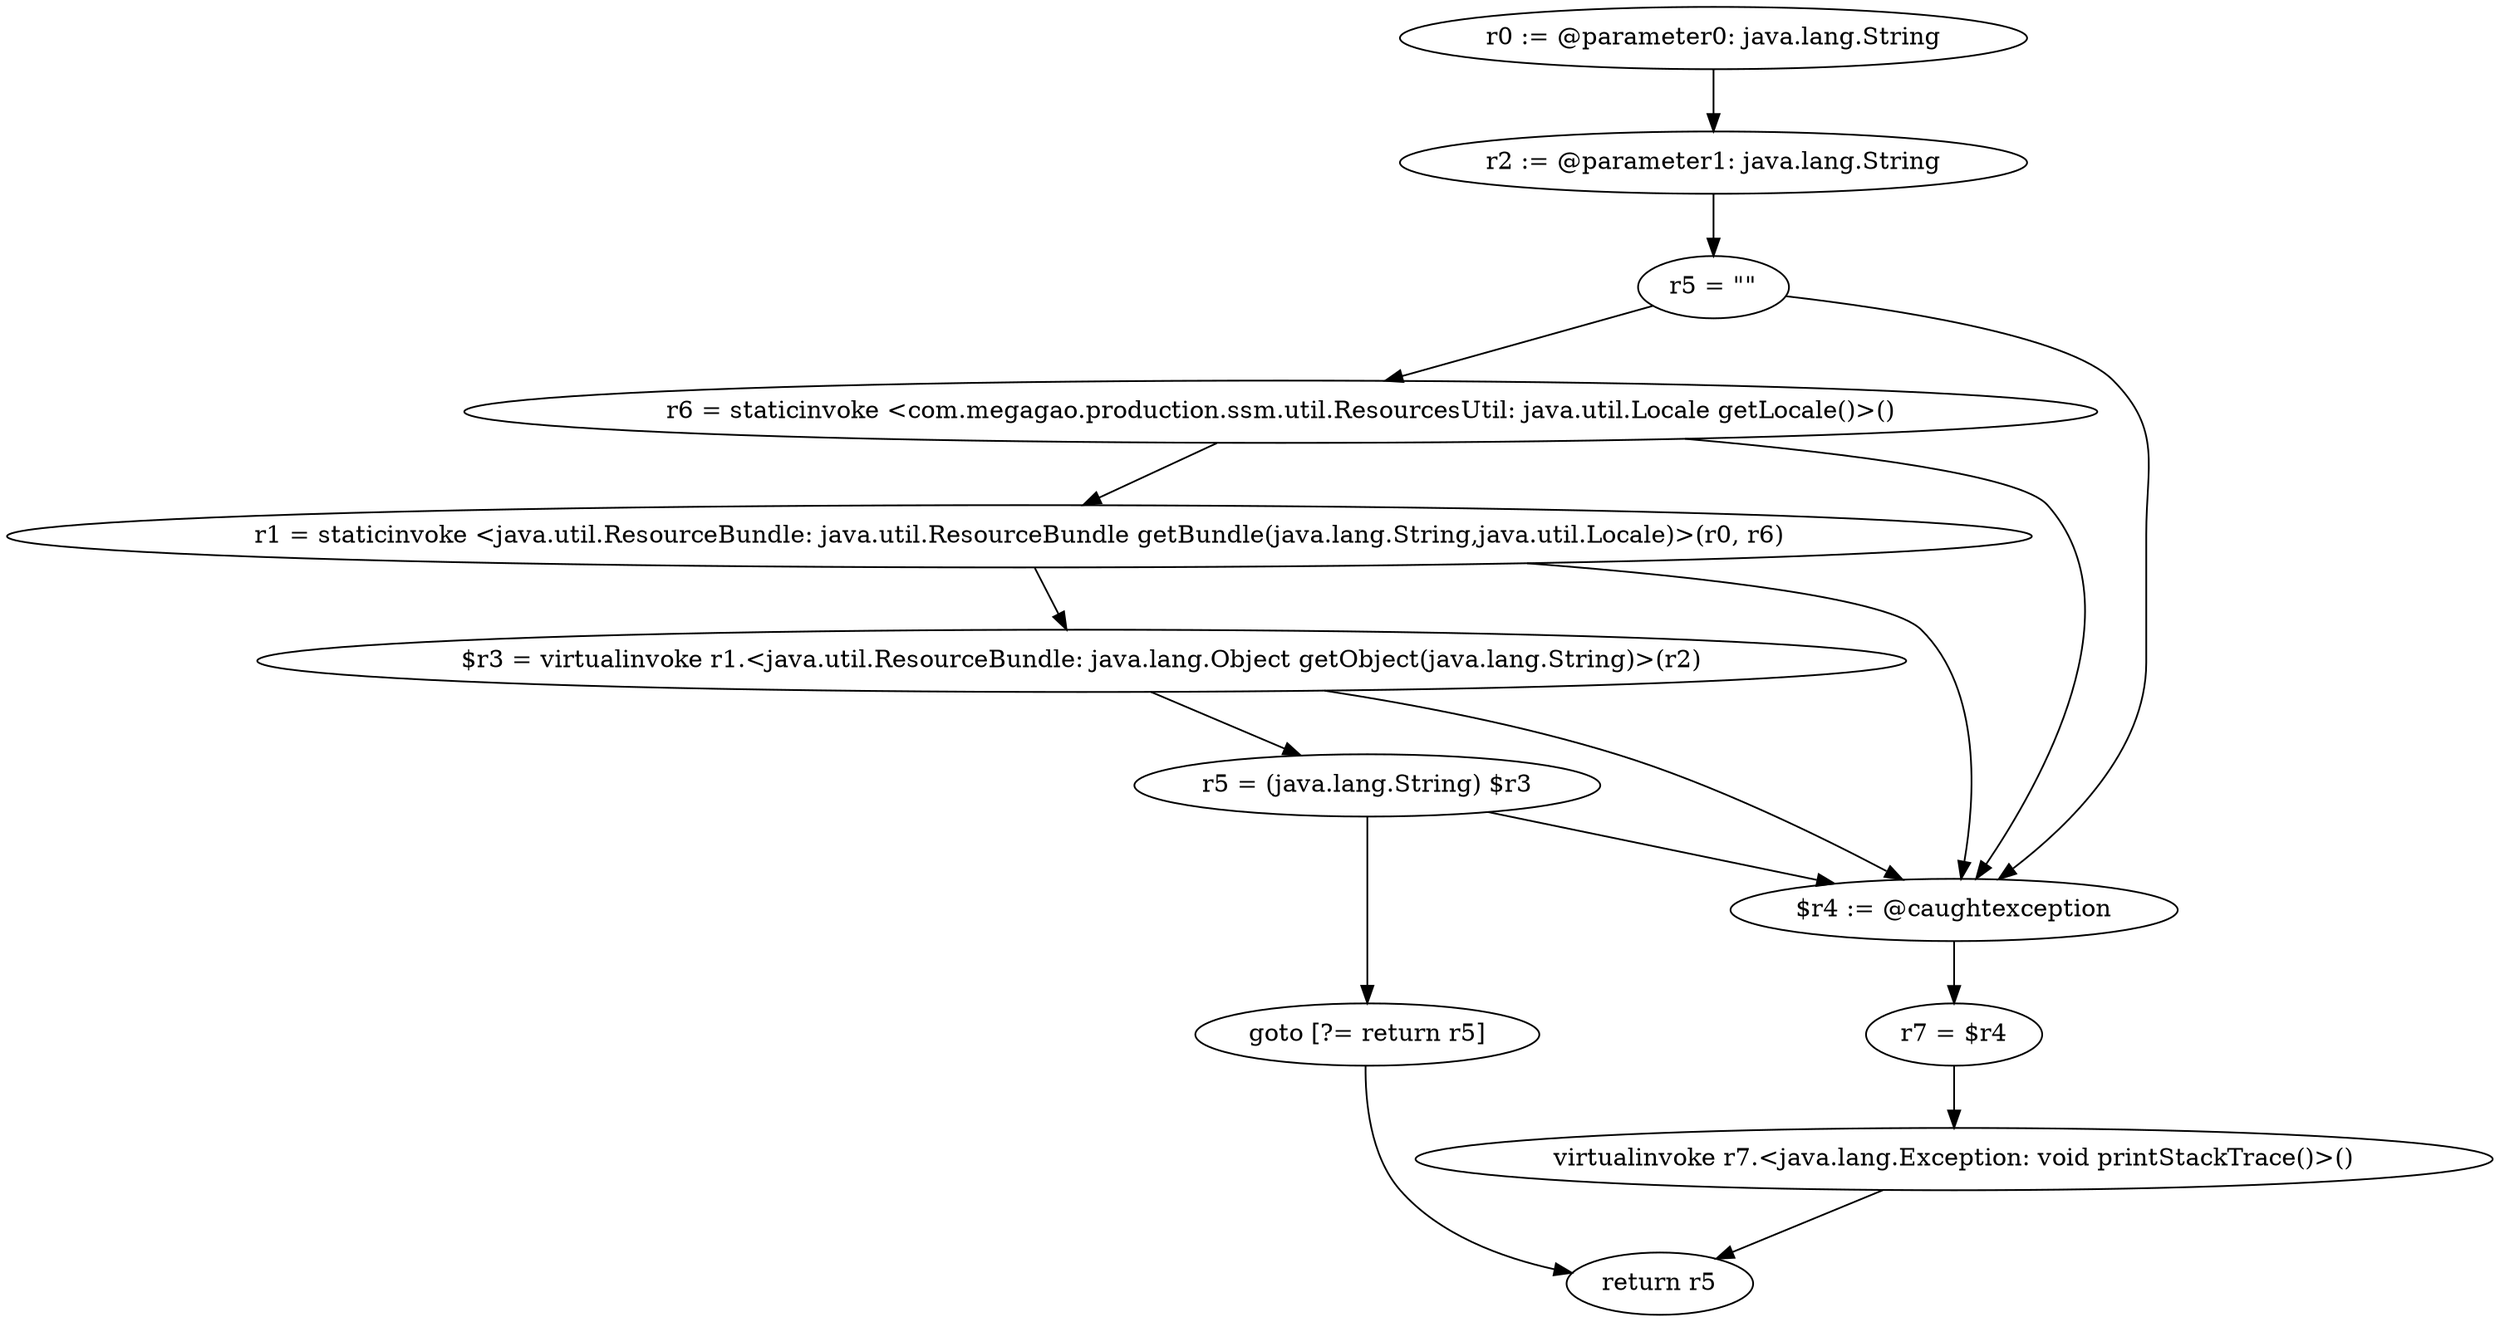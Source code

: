 digraph "unitGraph" {
    "r0 := @parameter0: java.lang.String"
    "r2 := @parameter1: java.lang.String"
    "r5 = \"\""
    "r6 = staticinvoke <com.megagao.production.ssm.util.ResourcesUtil: java.util.Locale getLocale()>()"
    "r1 = staticinvoke <java.util.ResourceBundle: java.util.ResourceBundle getBundle(java.lang.String,java.util.Locale)>(r0, r6)"
    "$r3 = virtualinvoke r1.<java.util.ResourceBundle: java.lang.Object getObject(java.lang.String)>(r2)"
    "r5 = (java.lang.String) $r3"
    "goto [?= return r5]"
    "$r4 := @caughtexception"
    "r7 = $r4"
    "virtualinvoke r7.<java.lang.Exception: void printStackTrace()>()"
    "return r5"
    "r0 := @parameter0: java.lang.String"->"r2 := @parameter1: java.lang.String";
    "r2 := @parameter1: java.lang.String"->"r5 = \"\"";
    "r5 = \"\""->"r6 = staticinvoke <com.megagao.production.ssm.util.ResourcesUtil: java.util.Locale getLocale()>()";
    "r5 = \"\""->"$r4 := @caughtexception";
    "r6 = staticinvoke <com.megagao.production.ssm.util.ResourcesUtil: java.util.Locale getLocale()>()"->"r1 = staticinvoke <java.util.ResourceBundle: java.util.ResourceBundle getBundle(java.lang.String,java.util.Locale)>(r0, r6)";
    "r6 = staticinvoke <com.megagao.production.ssm.util.ResourcesUtil: java.util.Locale getLocale()>()"->"$r4 := @caughtexception";
    "r1 = staticinvoke <java.util.ResourceBundle: java.util.ResourceBundle getBundle(java.lang.String,java.util.Locale)>(r0, r6)"->"$r3 = virtualinvoke r1.<java.util.ResourceBundle: java.lang.Object getObject(java.lang.String)>(r2)";
    "r1 = staticinvoke <java.util.ResourceBundle: java.util.ResourceBundle getBundle(java.lang.String,java.util.Locale)>(r0, r6)"->"$r4 := @caughtexception";
    "$r3 = virtualinvoke r1.<java.util.ResourceBundle: java.lang.Object getObject(java.lang.String)>(r2)"->"r5 = (java.lang.String) $r3";
    "$r3 = virtualinvoke r1.<java.util.ResourceBundle: java.lang.Object getObject(java.lang.String)>(r2)"->"$r4 := @caughtexception";
    "r5 = (java.lang.String) $r3"->"goto [?= return r5]";
    "r5 = (java.lang.String) $r3"->"$r4 := @caughtexception";
    "goto [?= return r5]"->"return r5";
    "$r4 := @caughtexception"->"r7 = $r4";
    "r7 = $r4"->"virtualinvoke r7.<java.lang.Exception: void printStackTrace()>()";
    "virtualinvoke r7.<java.lang.Exception: void printStackTrace()>()"->"return r5";
}
